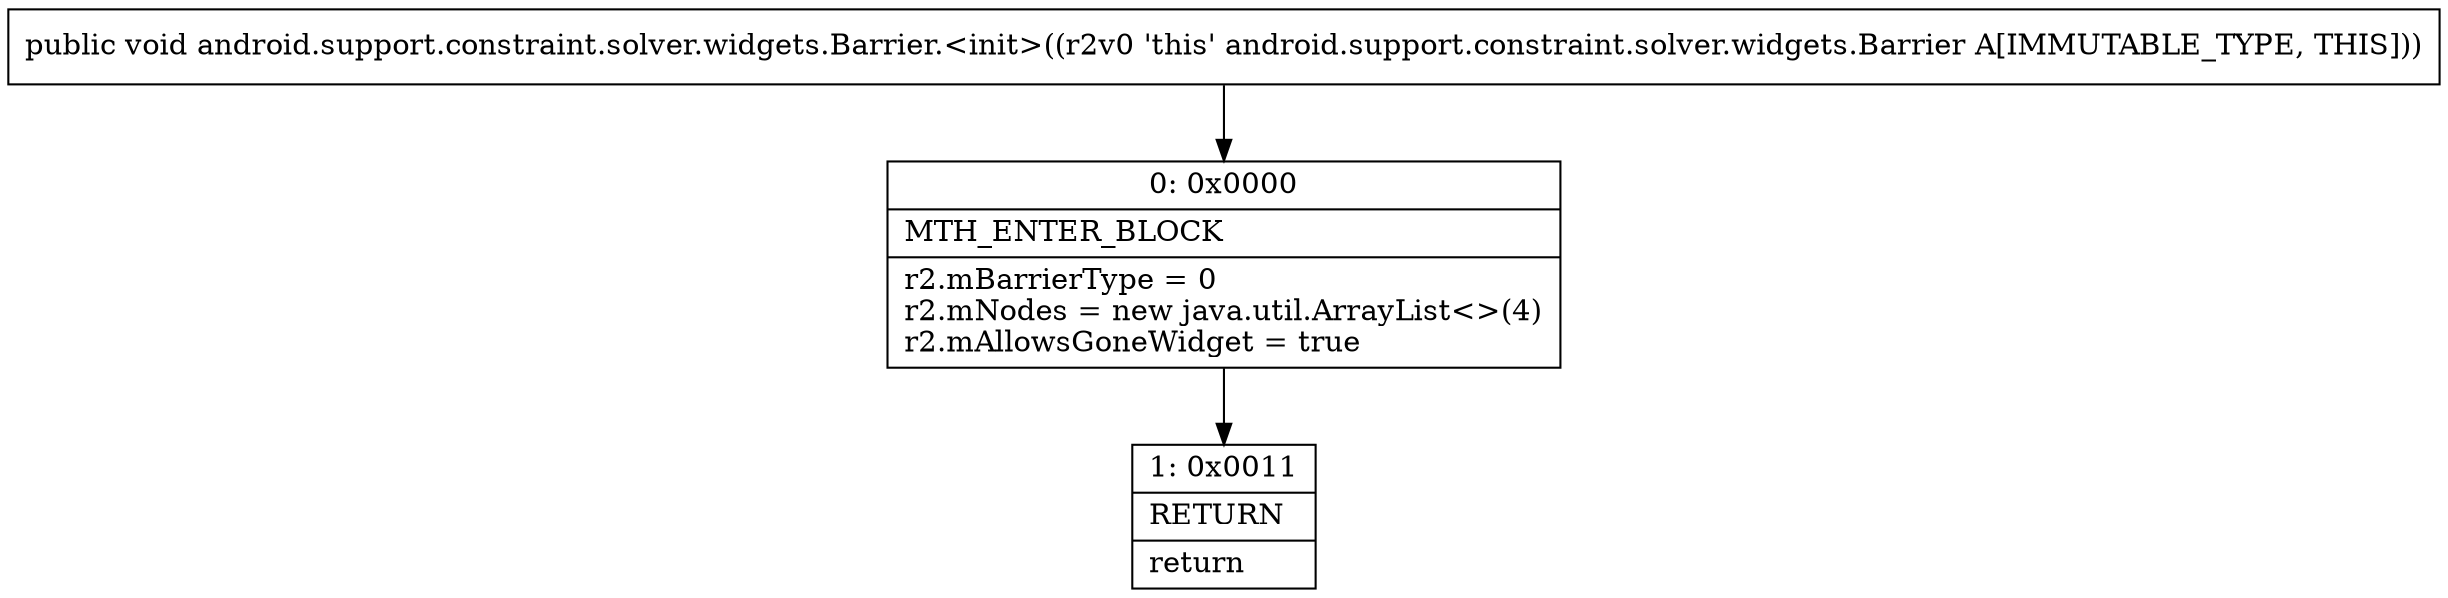 digraph "CFG forandroid.support.constraint.solver.widgets.Barrier.\<init\>()V" {
Node_0 [shape=record,label="{0\:\ 0x0000|MTH_ENTER_BLOCK\l|r2.mBarrierType = 0\lr2.mNodes = new java.util.ArrayList\<\>(4)\lr2.mAllowsGoneWidget = true\l}"];
Node_1 [shape=record,label="{1\:\ 0x0011|RETURN\l|return\l}"];
MethodNode[shape=record,label="{public void android.support.constraint.solver.widgets.Barrier.\<init\>((r2v0 'this' android.support.constraint.solver.widgets.Barrier A[IMMUTABLE_TYPE, THIS])) }"];
MethodNode -> Node_0;
Node_0 -> Node_1;
}

